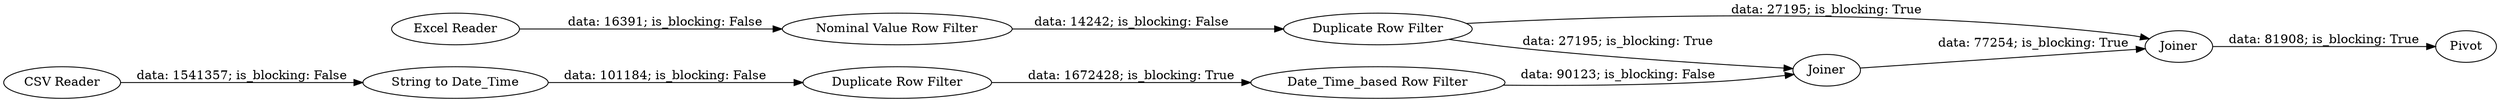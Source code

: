 digraph {
	"-2616724687906366030_10" [label="String to Date_Time"]
	"-2616724687906366030_2" [label="Excel Reader"]
	"-2616724687906366030_30" [label="Duplicate Row Filter"]
	"-2616724687906366030_3" [label="CSV Reader"]
	"-2616724687906366030_34" [label="Nominal Value Row Filter"]
	"-2616724687906366030_13" [label=Joiner]
	"-2616724687906366030_28" [label=Pivot]
	"-2616724687906366030_27" [label="Duplicate Row Filter"]
	"-2616724687906366030_12" [label=Joiner]
	"-2616724687906366030_11" [label="Date_Time_based Row Filter"]
	"-2616724687906366030_27" -> "-2616724687906366030_11" [label="data: 1672428; is_blocking: True"]
	"-2616724687906366030_30" -> "-2616724687906366030_12" [label="data: 27195; is_blocking: True"]
	"-2616724687906366030_2" -> "-2616724687906366030_34" [label="data: 16391; is_blocking: False"]
	"-2616724687906366030_30" -> "-2616724687906366030_13" [label="data: 27195; is_blocking: True"]
	"-2616724687906366030_11" -> "-2616724687906366030_12" [label="data: 90123; is_blocking: False"]
	"-2616724687906366030_12" -> "-2616724687906366030_13" [label="data: 77254; is_blocking: True"]
	"-2616724687906366030_3" -> "-2616724687906366030_10" [label="data: 1541357; is_blocking: False"]
	"-2616724687906366030_13" -> "-2616724687906366030_28" [label="data: 81908; is_blocking: True"]
	"-2616724687906366030_10" -> "-2616724687906366030_27" [label="data: 101184; is_blocking: False"]
	"-2616724687906366030_34" -> "-2616724687906366030_30" [label="data: 14242; is_blocking: False"]
	rankdir=LR
}
